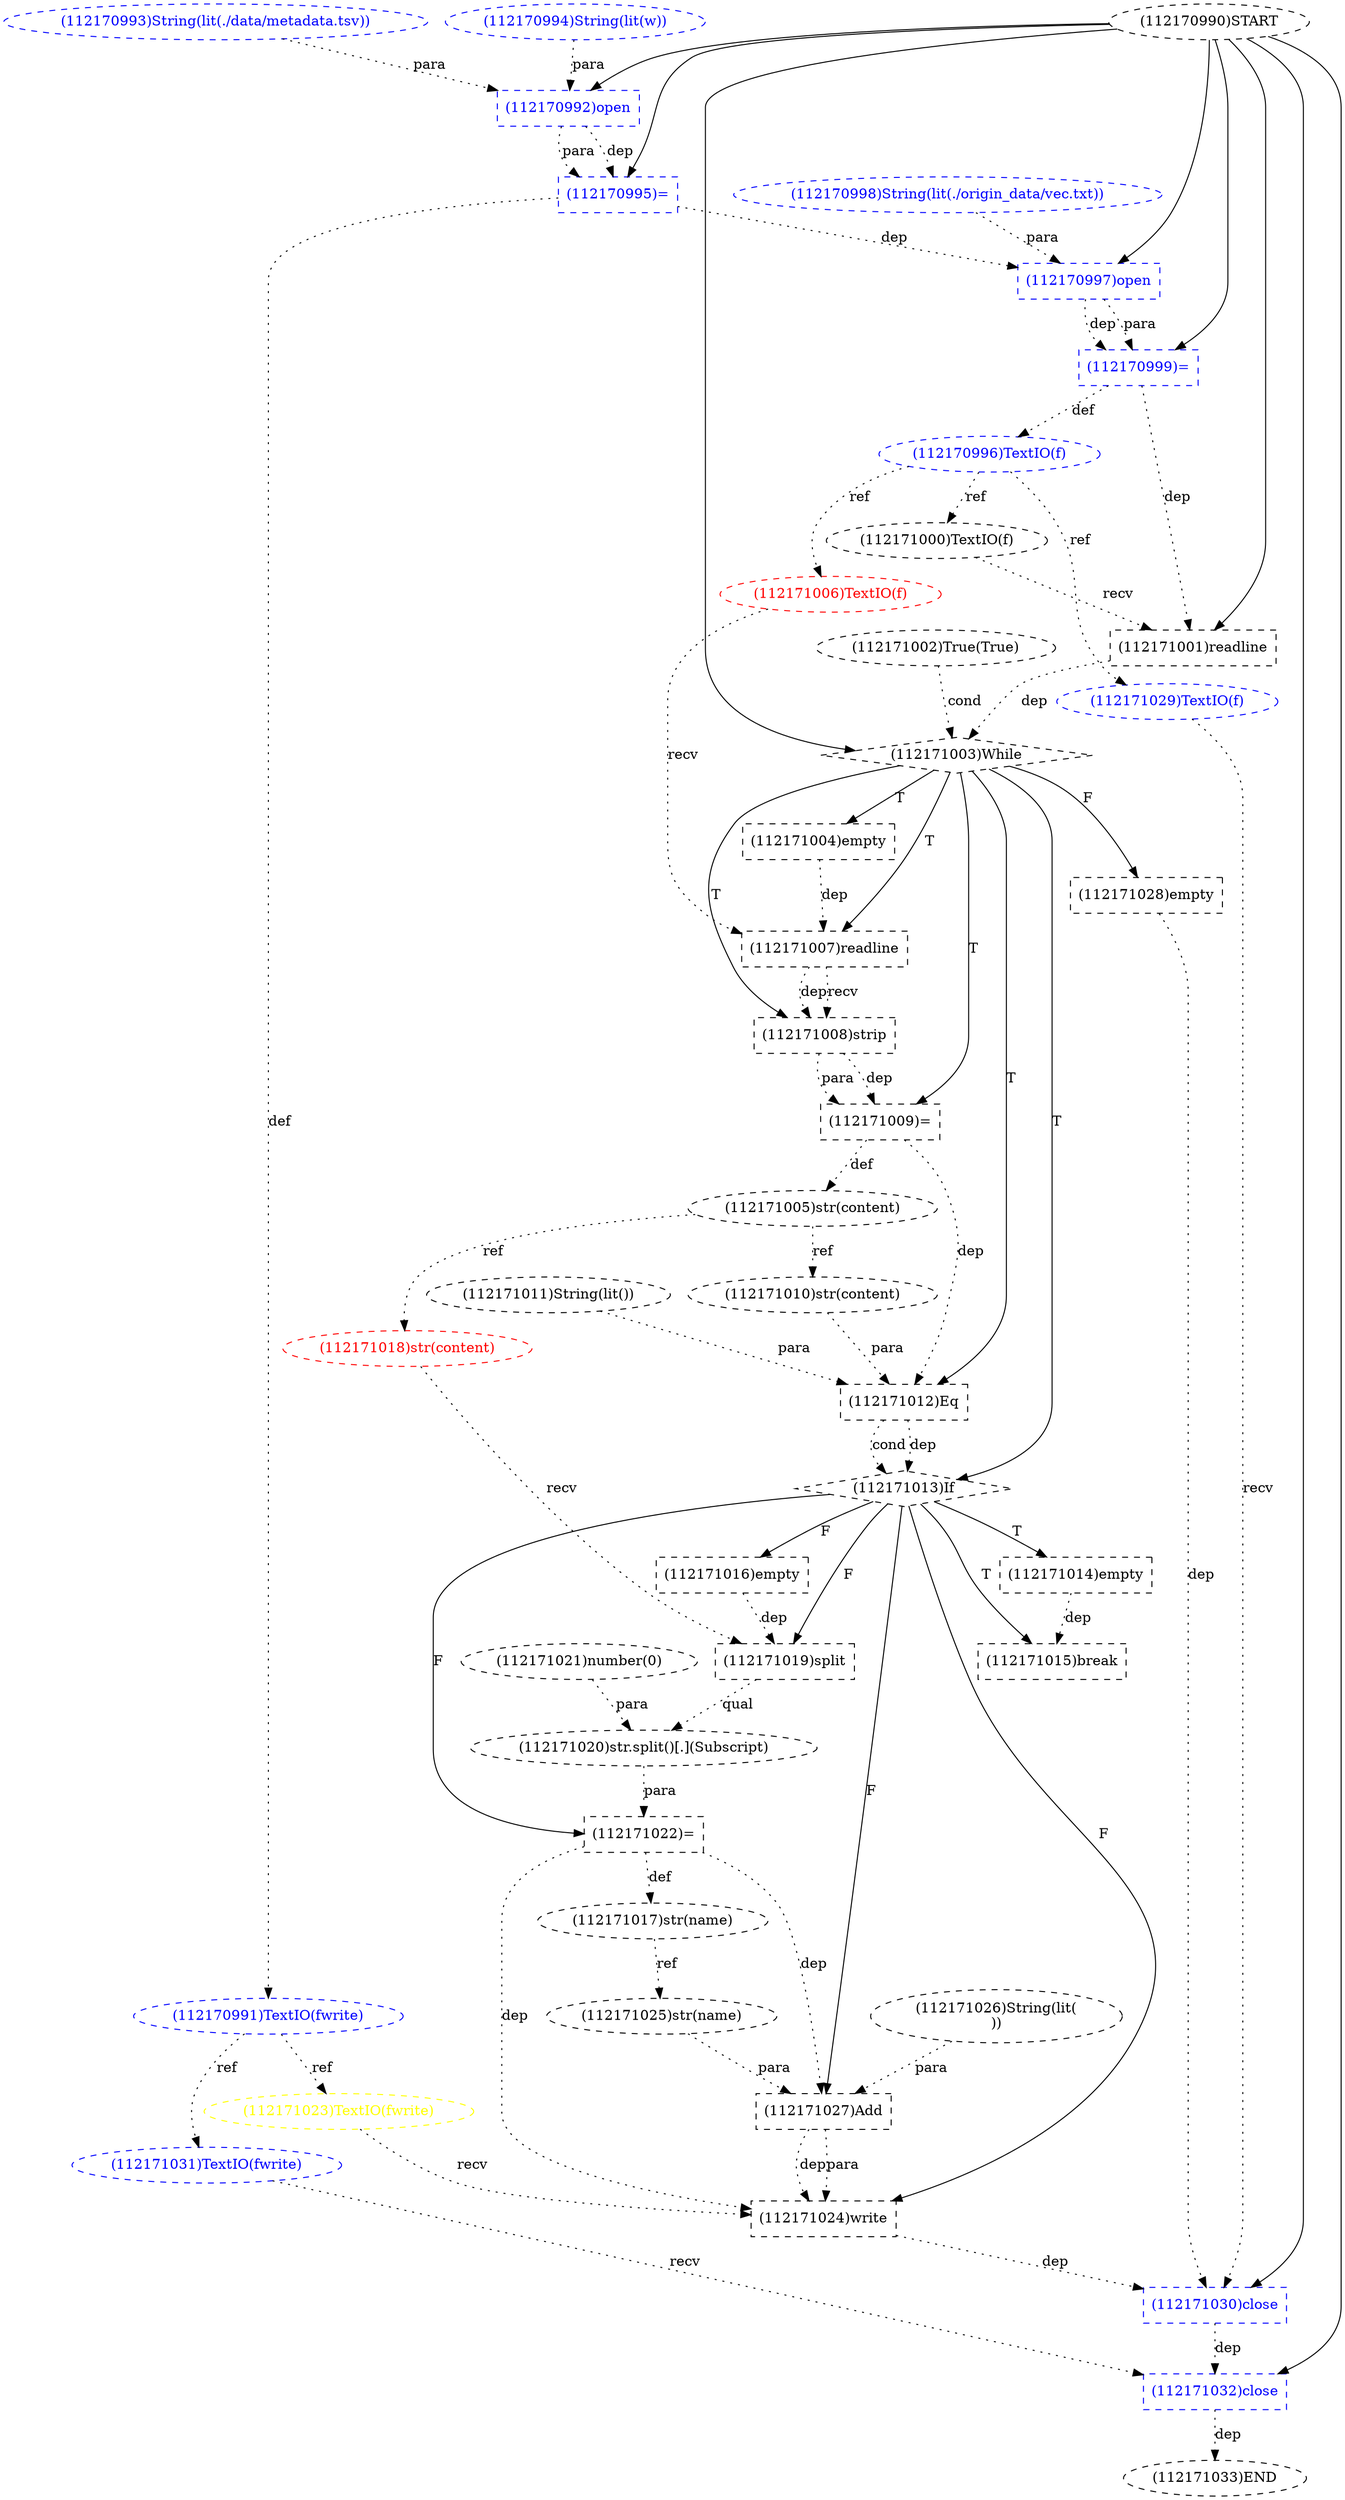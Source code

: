 digraph G {
1 [label="(112171028)empty" shape=box style=dashed]
2 [label="(112170992)open" shape=box style=dashed color=blue fontcolor=blue]
3 [label="(112171001)readline" shape=box style=dashed]
4 [label="(112171008)strip" shape=box style=dashed]
5 [label="(112171015)break" shape=box style=dashed]
6 [label="(112171009)=" shape=box style=dashed]
7 [label="(112171031)TextIO(fwrite)" shape=ellipse style=dashed color=blue fontcolor=blue]
8 [label="(112171006)TextIO(f)" shape=ellipse style=dashed color=red fontcolor=red]
9 [label="(112171018)str(content)" shape=ellipse style=dashed color=red fontcolor=red]
10 [label="(112171022)=" shape=box style=dashed]
11 [label="(112171000)TextIO(f)" shape=ellipse style=dashed color=black fontcolor=black]
12 [label="(112171032)close" shape=box style=dashed color=blue fontcolor=blue]
13 [label="(112170993)String(lit(./data/metadata.tsv))" shape=ellipse style=dashed color=blue fontcolor=blue]
14 [label="(112171014)empty" shape=box style=dashed]
15 [label="(112171024)write" shape=box style=dashed]
16 [label="(112170995)=" shape=box style=dashed color=blue fontcolor=blue]
17 [label="(112171004)empty" shape=box style=dashed]
18 [label="(112170991)TextIO(fwrite)" shape=ellipse style=dashed color=blue fontcolor=blue]
19 [label="(112171002)True(True)" shape=ellipse style=dashed]
20 [label="(112171023)TextIO(fwrite)" shape=ellipse style=dashed color=yellow fontcolor=yellow]
21 [label="(112171027)Add" shape=box style=dashed]
22 [label="(112171030)close" shape=box style=dashed color=blue fontcolor=blue]
23 [label="(112171020)str.split()[.](Subscript)" shape=ellipse style=dashed]
24 [label="(112171017)str(name)" shape=ellipse style=dashed]
25 [label="(112171033)END" style=dashed]
26 [label="(112171003)While" shape=diamond style=dashed]
27 [label="(112171012)Eq" shape=box style=dashed]
28 [label="(112171013)If" shape=diamond style=dashed]
29 [label="(112171026)String(lit(
))" shape=ellipse style=dashed]
30 [label="(112170997)open" shape=box style=dashed color=blue fontcolor=blue]
31 [label="(112170996)TextIO(f)" shape=ellipse style=dashed color=blue fontcolor=blue]
32 [label="(112170990)START" style=dashed]
33 [label="(112170998)String(lit(./origin_data/vec.txt))" shape=ellipse style=dashed color=blue fontcolor=blue]
34 [label="(112170999)=" shape=box style=dashed color=blue fontcolor=blue]
35 [label="(112171007)readline" shape=box style=dashed]
36 [label="(112171011)String(lit())" shape=ellipse style=dashed]
37 [label="(112171019)split" shape=box style=dashed]
38 [label="(112171025)str(name)" shape=ellipse style=dashed]
39 [label="(112171010)str(content)" shape=ellipse style=dashed]
40 [label="(112171021)number(0)" shape=ellipse style=dashed]
41 [label="(112171029)TextIO(f)" shape=ellipse style=dashed color=blue fontcolor=blue]
42 [label="(112170994)String(lit(w))" shape=ellipse style=dashed color=blue fontcolor=blue]
43 [label="(112171005)str(content)" shape=ellipse style=dashed]
44 [label="(112171016)empty" shape=box style=dashed]
26 -> 1 [label="F"];
32 -> 2 [label="" style=solid];
13 -> 2 [label="para" style=dotted];
42 -> 2 [label="para" style=dotted];
32 -> 3 [label="" style=solid];
11 -> 3 [label="recv" style=dotted];
34 -> 3 [label="dep" style=dotted];
26 -> 4 [label="T"];
35 -> 4 [label="dep" style=dotted];
35 -> 4 [label="recv" style=dotted];
28 -> 5 [label="T"];
14 -> 5 [label="dep" style=dotted];
26 -> 6 [label="T"];
4 -> 6 [label="dep" style=dotted];
4 -> 6 [label="para" style=dotted];
18 -> 7 [label="ref" style=dotted];
31 -> 8 [label="ref" style=dotted];
43 -> 9 [label="ref" style=dotted];
28 -> 10 [label="F"];
23 -> 10 [label="para" style=dotted];
31 -> 11 [label="ref" style=dotted];
32 -> 12 [label="" style=solid];
7 -> 12 [label="recv" style=dotted];
22 -> 12 [label="dep" style=dotted];
28 -> 14 [label="T"];
28 -> 15 [label="F"];
20 -> 15 [label="recv" style=dotted];
21 -> 15 [label="dep" style=dotted];
21 -> 15 [label="para" style=dotted];
10 -> 15 [label="dep" style=dotted];
32 -> 16 [label="" style=solid];
2 -> 16 [label="dep" style=dotted];
2 -> 16 [label="para" style=dotted];
26 -> 17 [label="T"];
16 -> 18 [label="def" style=dotted];
18 -> 20 [label="ref" style=dotted];
28 -> 21 [label="F"];
38 -> 21 [label="para" style=dotted];
29 -> 21 [label="para" style=dotted];
10 -> 21 [label="dep" style=dotted];
32 -> 22 [label="" style=solid];
41 -> 22 [label="recv" style=dotted];
1 -> 22 [label="dep" style=dotted];
15 -> 22 [label="dep" style=dotted];
37 -> 23 [label="qual" style=dotted];
40 -> 23 [label="para" style=dotted];
10 -> 24 [label="def" style=dotted];
12 -> 25 [label="dep" style=dotted];
32 -> 26 [label="" style=solid];
19 -> 26 [label="cond" style=dotted];
3 -> 26 [label="dep" style=dotted];
26 -> 27 [label="T"];
39 -> 27 [label="para" style=dotted];
36 -> 27 [label="para" style=dotted];
6 -> 27 [label="dep" style=dotted];
26 -> 28 [label="T"];
27 -> 28 [label="dep" style=dotted];
27 -> 28 [label="cond" style=dotted];
32 -> 30 [label="" style=solid];
33 -> 30 [label="para" style=dotted];
16 -> 30 [label="dep" style=dotted];
34 -> 31 [label="def" style=dotted];
32 -> 34 [label="" style=solid];
30 -> 34 [label="dep" style=dotted];
30 -> 34 [label="para" style=dotted];
26 -> 35 [label="T"];
8 -> 35 [label="recv" style=dotted];
17 -> 35 [label="dep" style=dotted];
28 -> 37 [label="F"];
9 -> 37 [label="recv" style=dotted];
44 -> 37 [label="dep" style=dotted];
24 -> 38 [label="ref" style=dotted];
43 -> 39 [label="ref" style=dotted];
31 -> 41 [label="ref" style=dotted];
6 -> 43 [label="def" style=dotted];
28 -> 44 [label="F"];
}